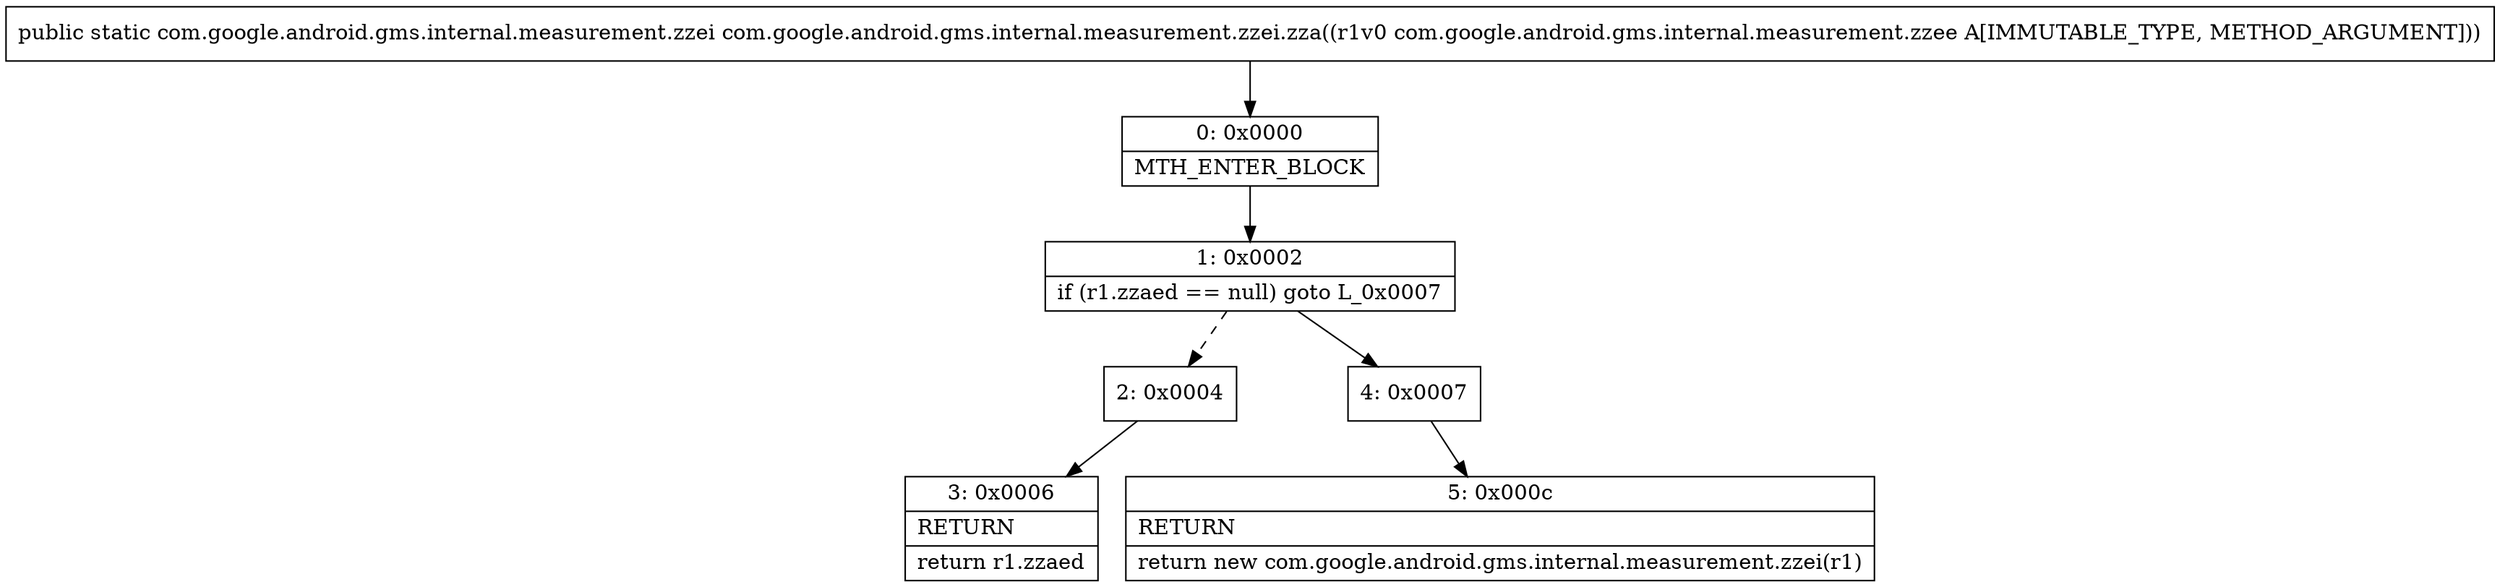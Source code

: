 digraph "CFG forcom.google.android.gms.internal.measurement.zzei.zza(Lcom\/google\/android\/gms\/internal\/measurement\/zzee;)Lcom\/google\/android\/gms\/internal\/measurement\/zzei;" {
Node_0 [shape=record,label="{0\:\ 0x0000|MTH_ENTER_BLOCK\l}"];
Node_1 [shape=record,label="{1\:\ 0x0002|if (r1.zzaed == null) goto L_0x0007\l}"];
Node_2 [shape=record,label="{2\:\ 0x0004}"];
Node_3 [shape=record,label="{3\:\ 0x0006|RETURN\l|return r1.zzaed\l}"];
Node_4 [shape=record,label="{4\:\ 0x0007}"];
Node_5 [shape=record,label="{5\:\ 0x000c|RETURN\l|return new com.google.android.gms.internal.measurement.zzei(r1)\l}"];
MethodNode[shape=record,label="{public static com.google.android.gms.internal.measurement.zzei com.google.android.gms.internal.measurement.zzei.zza((r1v0 com.google.android.gms.internal.measurement.zzee A[IMMUTABLE_TYPE, METHOD_ARGUMENT])) }"];
MethodNode -> Node_0;
Node_0 -> Node_1;
Node_1 -> Node_2[style=dashed];
Node_1 -> Node_4;
Node_2 -> Node_3;
Node_4 -> Node_5;
}


